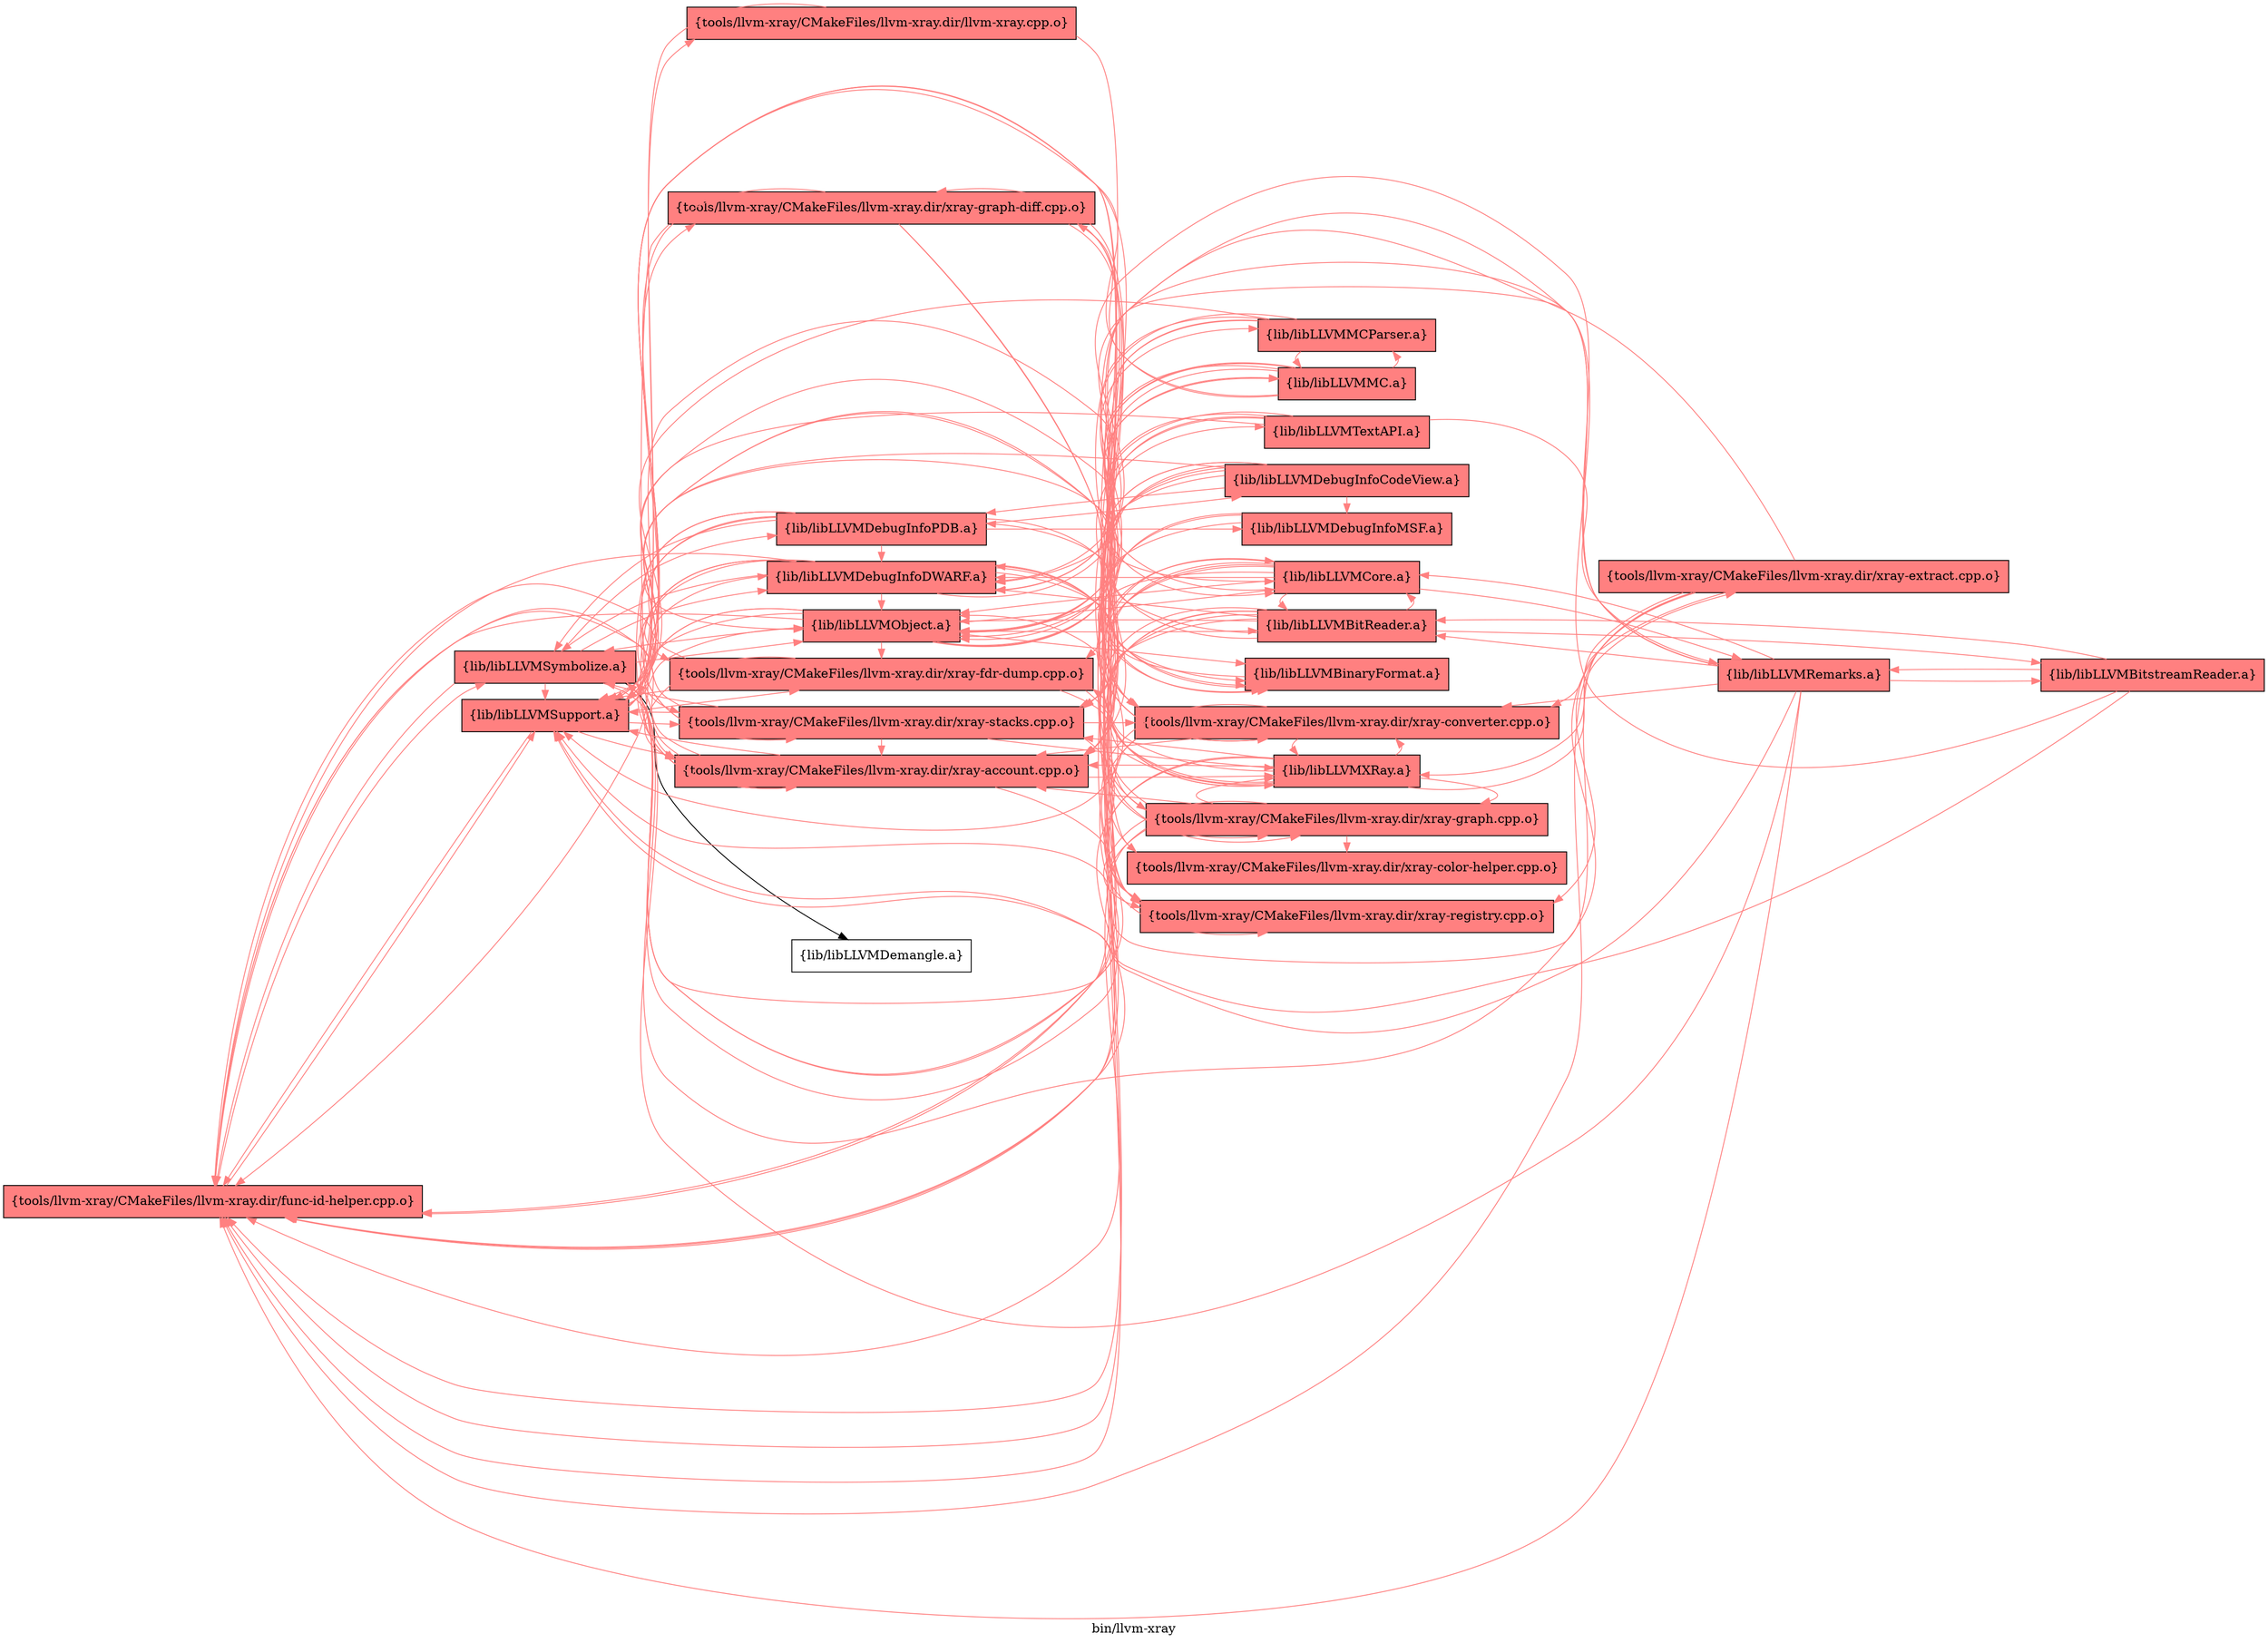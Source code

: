 digraph "bin/llvm-xray" {
	label="bin/llvm-xray";
	rankdir="LR"
	{ rank=same; Node0x55625d1c3518;  }
	{ rank=same; Node0x55625d1ba288; Node0x55625d1ba788;  }
	{ rank=same; Node0x55625d1c10d8; Node0x55625d1c1d58; Node0x55625d1b19f8; Node0x55625d1af978; Node0x55625d1c3568; Node0x55625d1bd708; Node0x55625d1be658; Node0x55625d1bb688; Node0x55625d1b4ab8;  }
	{ rank=same; Node0x55625d1c2898; Node0x55625d1b9888; Node0x55625d1c2028; Node0x55625d1b0b48; Node0x55625d1c27a8; Node0x55625d1b5418; Node0x55625d1c3108; Node0x55625d1bb188; Node0x55625d1c1d08; Node0x55625d1c1808; Node0x55625d1b58c8; Node0x55625d1b87f8; Node0x55625d1bbb88;  }

	Node0x55625d1c3518 [shape=record,shape=box,style=filled,fillcolor="1.000000 0.5 1",group=1,label="{tools/llvm-xray/CMakeFiles/llvm-xray.dir/func-id-helper.cpp.o}"];
	Node0x55625d1c3518 -> Node0x55625d1ba288[color="1.000000 0.5 1"];
	Node0x55625d1c3518 -> Node0x55625d1ba788[color="1.000000 0.5 1"];
	Node0x55625d1ba288 [shape=record,shape=box,style=filled,fillcolor="1.000000 0.5 1",group=1,label="{lib/libLLVMSupport.a}"];
	Node0x55625d1ba288 -> Node0x55625d1c3518[color="1.000000 0.5 1"];
	Node0x55625d1ba288 -> Node0x55625d1c10d8[color="1.000000 0.5 1"];
	Node0x55625d1ba288 -> Node0x55625d1c1d58[color="1.000000 0.5 1"];
	Node0x55625d1ba288 -> Node0x55625d1b19f8[color="1.000000 0.5 1"];
	Node0x55625d1ba288 -> Node0x55625d1af978[color="1.000000 0.5 1"];
	Node0x55625d1ba288 -> Node0x55625d1c3568[color="1.000000 0.5 1"];
	Node0x55625d1ba288 -> Node0x55625d1bd708[color="1.000000 0.5 1"];
	Node0x55625d1ba288 -> Node0x55625d1be658[color="1.000000 0.5 1"];
	Node0x55625d1ba788 [shape=record,shape=box,style=filled,fillcolor="1.000000 0.5 1",group=1,label="{lib/libLLVMSymbolize.a}"];
	Node0x55625d1ba788 -> Node0x55625d1c3518[color="1.000000 0.5 1"];
	Node0x55625d1ba788 -> Node0x55625d1c1d58[color="1.000000 0.5 1"];
	Node0x55625d1ba788 -> Node0x55625d1ba288[color="1.000000 0.5 1"];
	Node0x55625d1ba788 -> Node0x55625d1bb688[color="1.000000 0.5 1"];
	Node0x55625d1ba788 -> Node0x55625d1bd708[color="1.000000 0.5 1"];
	Node0x55625d1ba788 -> Node0x55625d1be658[color="1.000000 0.5 1"];
	Node0x55625d1ba788 -> Node0x55625d1b4ab8;
	Node0x55625d1c10d8 [shape=record,shape=box,style=filled,fillcolor="1.000000 0.5 1",group=1,label="{tools/llvm-xray/CMakeFiles/llvm-xray.dir/llvm-xray.cpp.o}"];
	Node0x55625d1c10d8 -> Node0x55625d1c2898[color="1.000000 0.5 1"];
	Node0x55625d1c10d8 -> Node0x55625d1ba288[color="1.000000 0.5 1"];
	Node0x55625d1c2898 [shape=record,shape=box,style=filled,fillcolor="1.000000 0.5 1",group=1,label="{tools/llvm-xray/CMakeFiles/llvm-xray.dir/xray-registry.cpp.o}"];
	Node0x55625d1c2898 -> Node0x55625d1ba288[color="1.000000 0.5 1"];
	Node0x55625d1c1d58 [shape=record,shape=box,style=filled,fillcolor="1.000000 0.5 1",group=1,label="{tools/llvm-xray/CMakeFiles/llvm-xray.dir/xray-account.cpp.o}"];
	Node0x55625d1c1d58 -> Node0x55625d1c3518[color="1.000000 0.5 1"];
	Node0x55625d1c1d58 -> Node0x55625d1c2898[color="1.000000 0.5 1"];
	Node0x55625d1c1d58 -> Node0x55625d1ba288[color="1.000000 0.5 1"];
	Node0x55625d1c1d58 -> Node0x55625d1ba788[color="1.000000 0.5 1"];
	Node0x55625d1c1d58 -> Node0x55625d1b9888[color="1.000000 0.5 1"];
	Node0x55625d1b9888 [shape=record,shape=box,style=filled,fillcolor="1.000000 0.5 1",group=1,label="{lib/libLLVMXRay.a}"];
	Node0x55625d1b9888 -> Node0x55625d1b19f8[color="1.000000 0.5 1"];
	Node0x55625d1b9888 -> Node0x55625d1ba288[color="1.000000 0.5 1"];
	Node0x55625d1b9888 -> Node0x55625d1be658[color="1.000000 0.5 1"];
	Node0x55625d1b9888 -> Node0x55625d1c3518[color="1.000000 0.5 1"];
	Node0x55625d1b9888 -> Node0x55625d1c1d58[color="1.000000 0.5 1"];
	Node0x55625d1b9888 -> Node0x55625d1b0b48[color="1.000000 0.5 1"];
	Node0x55625d1b9888 -> Node0x55625d1b1c28[color="1.000000 0.5 1"];
	Node0x55625d1b9888 -> Node0x55625d1ba788[color="1.000000 0.5 1"];
	Node0x55625d1b9888 -> Node0x55625d1bd708[color="1.000000 0.5 1"];
	Node0x55625d1b9888 -> Node0x55625d1c3568[color="1.000000 0.5 1"];
	Node0x55625d1b9888 -> Node0x55625d1c27a8[color="1.000000 0.5 1"];
	Node0x55625d1c2028 [shape=record,shape=box,style=filled,fillcolor="1.000000 0.5 1",group=1,label="{tools/llvm-xray/CMakeFiles/llvm-xray.dir/xray-color-helper.cpp.o}"];
	Node0x55625d1c2028 -> Node0x55625d1ba288[color="1.000000 0.5 1"];
	Node0x55625d1b0b48 [shape=record,shape=box,style=filled,fillcolor="1.000000 0.5 1",group=1,label="{tools/llvm-xray/CMakeFiles/llvm-xray.dir/xray-converter.cpp.o}"];
	Node0x55625d1b0b48 -> Node0x55625d1c3518[color="1.000000 0.5 1"];
	Node0x55625d1b0b48 -> Node0x55625d1c1d58[color="1.000000 0.5 1"];
	Node0x55625d1b0b48 -> Node0x55625d1c2898[color="1.000000 0.5 1"];
	Node0x55625d1b0b48 -> Node0x55625d1ba288[color="1.000000 0.5 1"];
	Node0x55625d1b0b48 -> Node0x55625d1ba788[color="1.000000 0.5 1"];
	Node0x55625d1b0b48 -> Node0x55625d1b9888[color="1.000000 0.5 1"];
	Node0x55625d1b1c28 [shape=record,shape=box,style=filled,fillcolor="1.000000 0.5 1",group=1,label="{tools/llvm-xray/CMakeFiles/llvm-xray.dir/xray-extract.cpp.o}"];
	Node0x55625d1b1c28 -> Node0x55625d1c3518[color="1.000000 0.5 1"];
	Node0x55625d1b1c28 -> Node0x55625d1c1d58[color="1.000000 0.5 1"];
	Node0x55625d1b1c28 -> Node0x55625d1b0b48[color="1.000000 0.5 1"];
	Node0x55625d1b1c28 -> Node0x55625d1c2898[color="1.000000 0.5 1"];
	Node0x55625d1b1c28 -> Node0x55625d1ba288[color="1.000000 0.5 1"];
	Node0x55625d1b1c28 -> Node0x55625d1ba788[color="1.000000 0.5 1"];
	Node0x55625d1b1c28 -> Node0x55625d1b9888[color="1.000000 0.5 1"];
	Node0x55625d1b19f8 [shape=record,shape=box,style=filled,fillcolor="1.000000 0.5 1",group=1,label="{tools/llvm-xray/CMakeFiles/llvm-xray.dir/xray-fdr-dump.cpp.o}"];
	Node0x55625d1b19f8 -> Node0x55625d1c3518[color="1.000000 0.5 1"];
	Node0x55625d1b19f8 -> Node0x55625d1c1d58[color="1.000000 0.5 1"];
	Node0x55625d1b19f8 -> Node0x55625d1c2898[color="1.000000 0.5 1"];
	Node0x55625d1b19f8 -> Node0x55625d1ba288[color="1.000000 0.5 1"];
	Node0x55625d1b19f8 -> Node0x55625d1b9888[color="1.000000 0.5 1"];
	Node0x55625d1af978 [shape=record,shape=box,style=filled,fillcolor="1.000000 0.5 1",group=1,label="{tools/llvm-xray/CMakeFiles/llvm-xray.dir/xray-graph-diff.cpp.o}"];
	Node0x55625d1af978 -> Node0x55625d1c1d58[color="1.000000 0.5 1"];
	Node0x55625d1af978 -> Node0x55625d1c2028[color="1.000000 0.5 1"];
	Node0x55625d1af978 -> Node0x55625d1b0b48[color="1.000000 0.5 1"];
	Node0x55625d1af978 -> Node0x55625d1c27a8[color="1.000000 0.5 1"];
	Node0x55625d1af978 -> Node0x55625d1c2898[color="1.000000 0.5 1"];
	Node0x55625d1af978 -> Node0x55625d1ba288[color="1.000000 0.5 1"];
	Node0x55625d1af978 -> Node0x55625d1b9888[color="1.000000 0.5 1"];
	Node0x55625d1c27a8 [shape=record,shape=box,style=filled,fillcolor="1.000000 0.5 1",group=1,label="{tools/llvm-xray/CMakeFiles/llvm-xray.dir/xray-graph.cpp.o}"];
	Node0x55625d1c27a8 -> Node0x55625d1c3518[color="1.000000 0.5 1"];
	Node0x55625d1c27a8 -> Node0x55625d1c1d58[color="1.000000 0.5 1"];
	Node0x55625d1c27a8 -> Node0x55625d1c2028[color="1.000000 0.5 1"];
	Node0x55625d1c27a8 -> Node0x55625d1af978[color="1.000000 0.5 1"];
	Node0x55625d1c27a8 -> Node0x55625d1c2898[color="1.000000 0.5 1"];
	Node0x55625d1c27a8 -> Node0x55625d1ba288[color="1.000000 0.5 1"];
	Node0x55625d1c27a8 -> Node0x55625d1ba788[color="1.000000 0.5 1"];
	Node0x55625d1c27a8 -> Node0x55625d1b9888[color="1.000000 0.5 1"];
	Node0x55625d1c3568 [shape=record,shape=box,style=filled,fillcolor="1.000000 0.5 1",group=1,label="{tools/llvm-xray/CMakeFiles/llvm-xray.dir/xray-stacks.cpp.o}"];
	Node0x55625d1c3568 -> Node0x55625d1c3518[color="1.000000 0.5 1"];
	Node0x55625d1c3568 -> Node0x55625d1c1d58[color="1.000000 0.5 1"];
	Node0x55625d1c3568 -> Node0x55625d1b0b48[color="1.000000 0.5 1"];
	Node0x55625d1c3568 -> Node0x55625d1c2898[color="1.000000 0.5 1"];
	Node0x55625d1c3568 -> Node0x55625d1ba288[color="1.000000 0.5 1"];
	Node0x55625d1c3568 -> Node0x55625d1ba788[color="1.000000 0.5 1"];
	Node0x55625d1c3568 -> Node0x55625d1b9888[color="1.000000 0.5 1"];
	Node0x55625d1bb688 [shape=record,shape=box,style=filled,fillcolor="1.000000 0.5 1",group=1,label="{lib/libLLVMDebugInfoPDB.a}"];
	Node0x55625d1bb688 -> Node0x55625d1ba288[color="1.000000 0.5 1"];
	Node0x55625d1bb688 -> Node0x55625d1bd708[color="1.000000 0.5 1"];
	Node0x55625d1bb688 -> Node0x55625d1c1d58[color="1.000000 0.5 1"];
	Node0x55625d1bb688 -> Node0x55625d1c3518[color="1.000000 0.5 1"];
	Node0x55625d1bb688 -> Node0x55625d1ba788[color="1.000000 0.5 1"];
	Node0x55625d1bb688 -> Node0x55625d1b5418[color="1.000000 0.5 1"];
	Node0x55625d1bb688 -> Node0x55625d1b87f8[color="1.000000 0.5 1"];
	Node0x55625d1bb688 -> Node0x55625d1be658[color="1.000000 0.5 1"];
	Node0x55625d1bb688 -> Node0x55625d1bbb88[color="1.000000 0.5 1"];
	Node0x55625d1bb688 -> Node0x55625d1c3568[color="1.000000 0.5 1"];
	Node0x55625d1bd708 [shape=record,shape=box,style=filled,fillcolor="1.000000 0.5 1",group=1,label="{lib/libLLVMObject.a}"];
	Node0x55625d1bd708 -> Node0x55625d1ba288[color="1.000000 0.5 1"];
	Node0x55625d1bd708 -> Node0x55625d1b5418[color="1.000000 0.5 1"];
	Node0x55625d1bd708 -> Node0x55625d1c3518[color="1.000000 0.5 1"];
	Node0x55625d1bd708 -> Node0x55625d1ba788[color="1.000000 0.5 1"];
	Node0x55625d1bd708 -> Node0x55625d1c1d58[color="1.000000 0.5 1"];
	Node0x55625d1bd708 -> Node0x55625d1c3108[color="1.000000 0.5 1"];
	Node0x55625d1bd708 -> Node0x55625d1bb188[color="1.000000 0.5 1"];
	Node0x55625d1bd708 -> Node0x55625d1c1d08[color="1.000000 0.5 1"];
	Node0x55625d1bd708 -> Node0x55625d1c1808[color="1.000000 0.5 1"];
	Node0x55625d1bd708 -> Node0x55625d1b19f8[color="1.000000 0.5 1"];
	Node0x55625d1bd708 -> Node0x55625d1c3568[color="1.000000 0.5 1"];
	Node0x55625d1bd708 -> Node0x55625d1b58c8[color="1.000000 0.5 1"];
	Node0x55625d1be658 [shape=record,shape=box,style=filled,fillcolor="1.000000 0.5 1",group=1,label="{lib/libLLVMDebugInfoDWARF.a}"];
	Node0x55625d1be658 -> Node0x55625d1c3518[color="1.000000 0.5 1"];
	Node0x55625d1be658 -> Node0x55625d1b19f8[color="1.000000 0.5 1"];
	Node0x55625d1be658 -> Node0x55625d1ba288[color="1.000000 0.5 1"];
	Node0x55625d1be658 -> Node0x55625d1ba788[color="1.000000 0.5 1"];
	Node0x55625d1be658 -> Node0x55625d1bd708[color="1.000000 0.5 1"];
	Node0x55625d1be658 -> Node0x55625d1b5418[color="1.000000 0.5 1"];
	Node0x55625d1be658 -> Node0x55625d1c27a8[color="1.000000 0.5 1"];
	Node0x55625d1be658 -> Node0x55625d1c3568[color="1.000000 0.5 1"];
	Node0x55625d1be658 -> Node0x55625d1c3108[color="1.000000 0.5 1"];
	Node0x55625d1be658 -> Node0x55625d1c1d58[color="1.000000 0.5 1"];
	Node0x55625d1be658 -> Node0x55625d1b0b48[color="1.000000 0.5 1"];
	Node0x55625d1b4ab8 [shape=record,shape=box,group=0,label="{lib/libLLVMDemangle.a}"];
	Node0x55625d1b5418 [shape=record,shape=box,style=filled,fillcolor="1.000000 0.5 1",group=1,label="{lib/libLLVMBinaryFormat.a}"];
	Node0x55625d1b5418 -> Node0x55625d1c1d08[color="1.000000 0.5 1"];
	Node0x55625d1b5418 -> Node0x55625d1ba288[color="1.000000 0.5 1"];
	Node0x55625d1c3108 [shape=record,shape=box,style=filled,fillcolor="1.000000 0.5 1",group=1,label="{lib/libLLVMMC.a}"];
	Node0x55625d1c3108 -> Node0x55625d1ba288[color="1.000000 0.5 1"];
	Node0x55625d1c3108 -> Node0x55625d1bd708[color="1.000000 0.5 1"];
	Node0x55625d1c3108 -> Node0x55625d1be658[color="1.000000 0.5 1"];
	Node0x55625d1c3108 -> Node0x55625d1c1d58[color="1.000000 0.5 1"];
	Node0x55625d1c3108 -> Node0x55625d1af978[color="1.000000 0.5 1"];
	Node0x55625d1c3108 -> Node0x55625d1c1808[color="1.000000 0.5 1"];
	Node0x55625d1c3108 -> Node0x55625d1b5418[color="1.000000 0.5 1"];
	Node0x55625d1bb188 [shape=record,shape=box,style=filled,fillcolor="1.000000 0.5 1",group=1,label="{lib/libLLVMBitReader.a}"];
	Node0x55625d1bb188 -> Node0x55625d1c3518[color="1.000000 0.5 1"];
	Node0x55625d1bb188 -> Node0x55625d1c1d58[color="1.000000 0.5 1"];
	Node0x55625d1bb188 -> Node0x55625d1c3568[color="1.000000 0.5 1"];
	Node0x55625d1bb188 -> Node0x55625d1ba288[color="1.000000 0.5 1"];
	Node0x55625d1bb188 -> Node0x55625d1ba788[color="1.000000 0.5 1"];
	Node0x55625d1bb188 -> Node0x55625d1c1d08[color="1.000000 0.5 1"];
	Node0x55625d1bb188 -> Node0x55625d1bd708[color="1.000000 0.5 1"];
	Node0x55625d1bb188 -> Node0x55625d1be658[color="1.000000 0.5 1"];
	Node0x55625d1bb188 -> Node0x55625d1c1308[color="1.000000 0.5 1"];
	Node0x55625d1bb188 -> Node0x55625d1c27a8[color="1.000000 0.5 1"];
	Node0x55625d1bb188 -> Node0x55625d1bb688[color="1.000000 0.5 1"];
	Node0x55625d1c1d08 [shape=record,shape=box,style=filled,fillcolor="1.000000 0.5 1",group=1,label="{lib/libLLVMCore.a}"];
	Node0x55625d1c1d08 -> Node0x55625d1c1d58[color="1.000000 0.5 1"];
	Node0x55625d1c1d08 -> Node0x55625d1ba288[color="1.000000 0.5 1"];
	Node0x55625d1c1d08 -> Node0x55625d1bb188[color="1.000000 0.5 1"];
	Node0x55625d1c1d08 -> Node0x55625d1be658[color="1.000000 0.5 1"];
	Node0x55625d1c1d08 -> Node0x55625d1b5418[color="1.000000 0.5 1"];
	Node0x55625d1c1d08 -> Node0x55625d1bd708[color="1.000000 0.5 1"];
	Node0x55625d1c1d08 -> Node0x55625d1c3518[color="1.000000 0.5 1"];
	Node0x55625d1c1d08 -> Node0x55625d1c2208[color="1.000000 0.5 1"];
	Node0x55625d1c1d08 -> Node0x55625d1c3568[color="1.000000 0.5 1"];
	Node0x55625d1c1d08 -> Node0x55625d1b0b48[color="1.000000 0.5 1"];
	Node0x55625d1c1808 [shape=record,shape=box,style=filled,fillcolor="1.000000 0.5 1",group=1,label="{lib/libLLVMMCParser.a}"];
	Node0x55625d1c1808 -> Node0x55625d1c3518[color="1.000000 0.5 1"];
	Node0x55625d1c1808 -> Node0x55625d1c1d58[color="1.000000 0.5 1"];
	Node0x55625d1c1808 -> Node0x55625d1ba288[color="1.000000 0.5 1"];
	Node0x55625d1c1808 -> Node0x55625d1bd708[color="1.000000 0.5 1"];
	Node0x55625d1c1808 -> Node0x55625d1c3108[color="1.000000 0.5 1"];
	Node0x55625d1c1808 -> Node0x55625d1c1d08[color="1.000000 0.5 1"];
	Node0x55625d1b58c8 [shape=record,shape=box,style=filled,fillcolor="1.000000 0.5 1",group=1,label="{lib/libLLVMTextAPI.a}"];
	Node0x55625d1b58c8 -> Node0x55625d1ba288[color="1.000000 0.5 1"];
	Node0x55625d1b58c8 -> Node0x55625d1c3518[color="1.000000 0.5 1"];
	Node0x55625d1b58c8 -> Node0x55625d1c1d58[color="1.000000 0.5 1"];
	Node0x55625d1b58c8 -> Node0x55625d1b0b48[color="1.000000 0.5 1"];
	Node0x55625d1b58c8 -> Node0x55625d1bd708[color="1.000000 0.5 1"];
	Node0x55625d1b58c8 -> Node0x55625d1c2208[color="1.000000 0.5 1"];
	Node0x55625d1b87f8 [shape=record,shape=box,style=filled,fillcolor="1.000000 0.5 1",group=1,label="{lib/libLLVMDebugInfoCodeView.a}"];
	Node0x55625d1b87f8 -> Node0x55625d1ba288[color="1.000000 0.5 1"];
	Node0x55625d1b87f8 -> Node0x55625d1c3518[color="1.000000 0.5 1"];
	Node0x55625d1b87f8 -> Node0x55625d1bd708[color="1.000000 0.5 1"];
	Node0x55625d1b87f8 -> Node0x55625d1bb688[color="1.000000 0.5 1"];
	Node0x55625d1b87f8 -> Node0x55625d1bbb88[color="1.000000 0.5 1"];
	Node0x55625d1b87f8 -> Node0x55625d1c3568[color="1.000000 0.5 1"];
	Node0x55625d1b87f8 -> Node0x55625d1c1d08[color="1.000000 0.5 1"];
	Node0x55625d1b87f8 -> Node0x55625d1be658[color="1.000000 0.5 1"];
	Node0x55625d1b87f8 -> Node0x55625d1b0b48[color="1.000000 0.5 1"];
	Node0x55625d1bbb88 [shape=record,shape=box,style=filled,fillcolor="1.000000 0.5 1",group=1,label="{lib/libLLVMDebugInfoMSF.a}"];
	Node0x55625d1bbb88 -> Node0x55625d1c3518[color="1.000000 0.5 1"];
	Node0x55625d1bbb88 -> Node0x55625d1ba288[color="1.000000 0.5 1"];
	Node0x55625d1bbb88 -> Node0x55625d1bd708[color="1.000000 0.5 1"];
	Node0x55625d1c1308 [shape=record,shape=box,style=filled,fillcolor="1.000000 0.5 1",group=1,label="{lib/libLLVMBitstreamReader.a}"];
	Node0x55625d1c1308 -> Node0x55625d1ba288[color="1.000000 0.5 1"];
	Node0x55625d1c1308 -> Node0x55625d1be658[color="1.000000 0.5 1"];
	Node0x55625d1c1308 -> Node0x55625d1bb188[color="1.000000 0.5 1"];
	Node0x55625d1c1308 -> Node0x55625d1c2208[color="1.000000 0.5 1"];
	Node0x55625d1c2208 [shape=record,shape=box,style=filled,fillcolor="1.000000 0.5 1",group=1,label="{lib/libLLVMRemarks.a}"];
	Node0x55625d1c2208 -> Node0x55625d1b19f8[color="1.000000 0.5 1"];
	Node0x55625d1c2208 -> Node0x55625d1ba288[color="1.000000 0.5 1"];
	Node0x55625d1c2208 -> Node0x55625d1bb188[color="1.000000 0.5 1"];
	Node0x55625d1c2208 -> Node0x55625d1ba788[color="1.000000 0.5 1"];
	Node0x55625d1c2208 -> Node0x55625d1c1d08[color="1.000000 0.5 1"];
	Node0x55625d1c2208 -> Node0x55625d1be658[color="1.000000 0.5 1"];
	Node0x55625d1c2208 -> Node0x55625d1c3518[color="1.000000 0.5 1"];
	Node0x55625d1c2208 -> Node0x55625d1bd708[color="1.000000 0.5 1"];
	Node0x55625d1c2208 -> Node0x55625d1c1308[color="1.000000 0.5 1"];
	Node0x55625d1c2208 -> Node0x55625d1b0b48[color="1.000000 0.5 1"];
}
